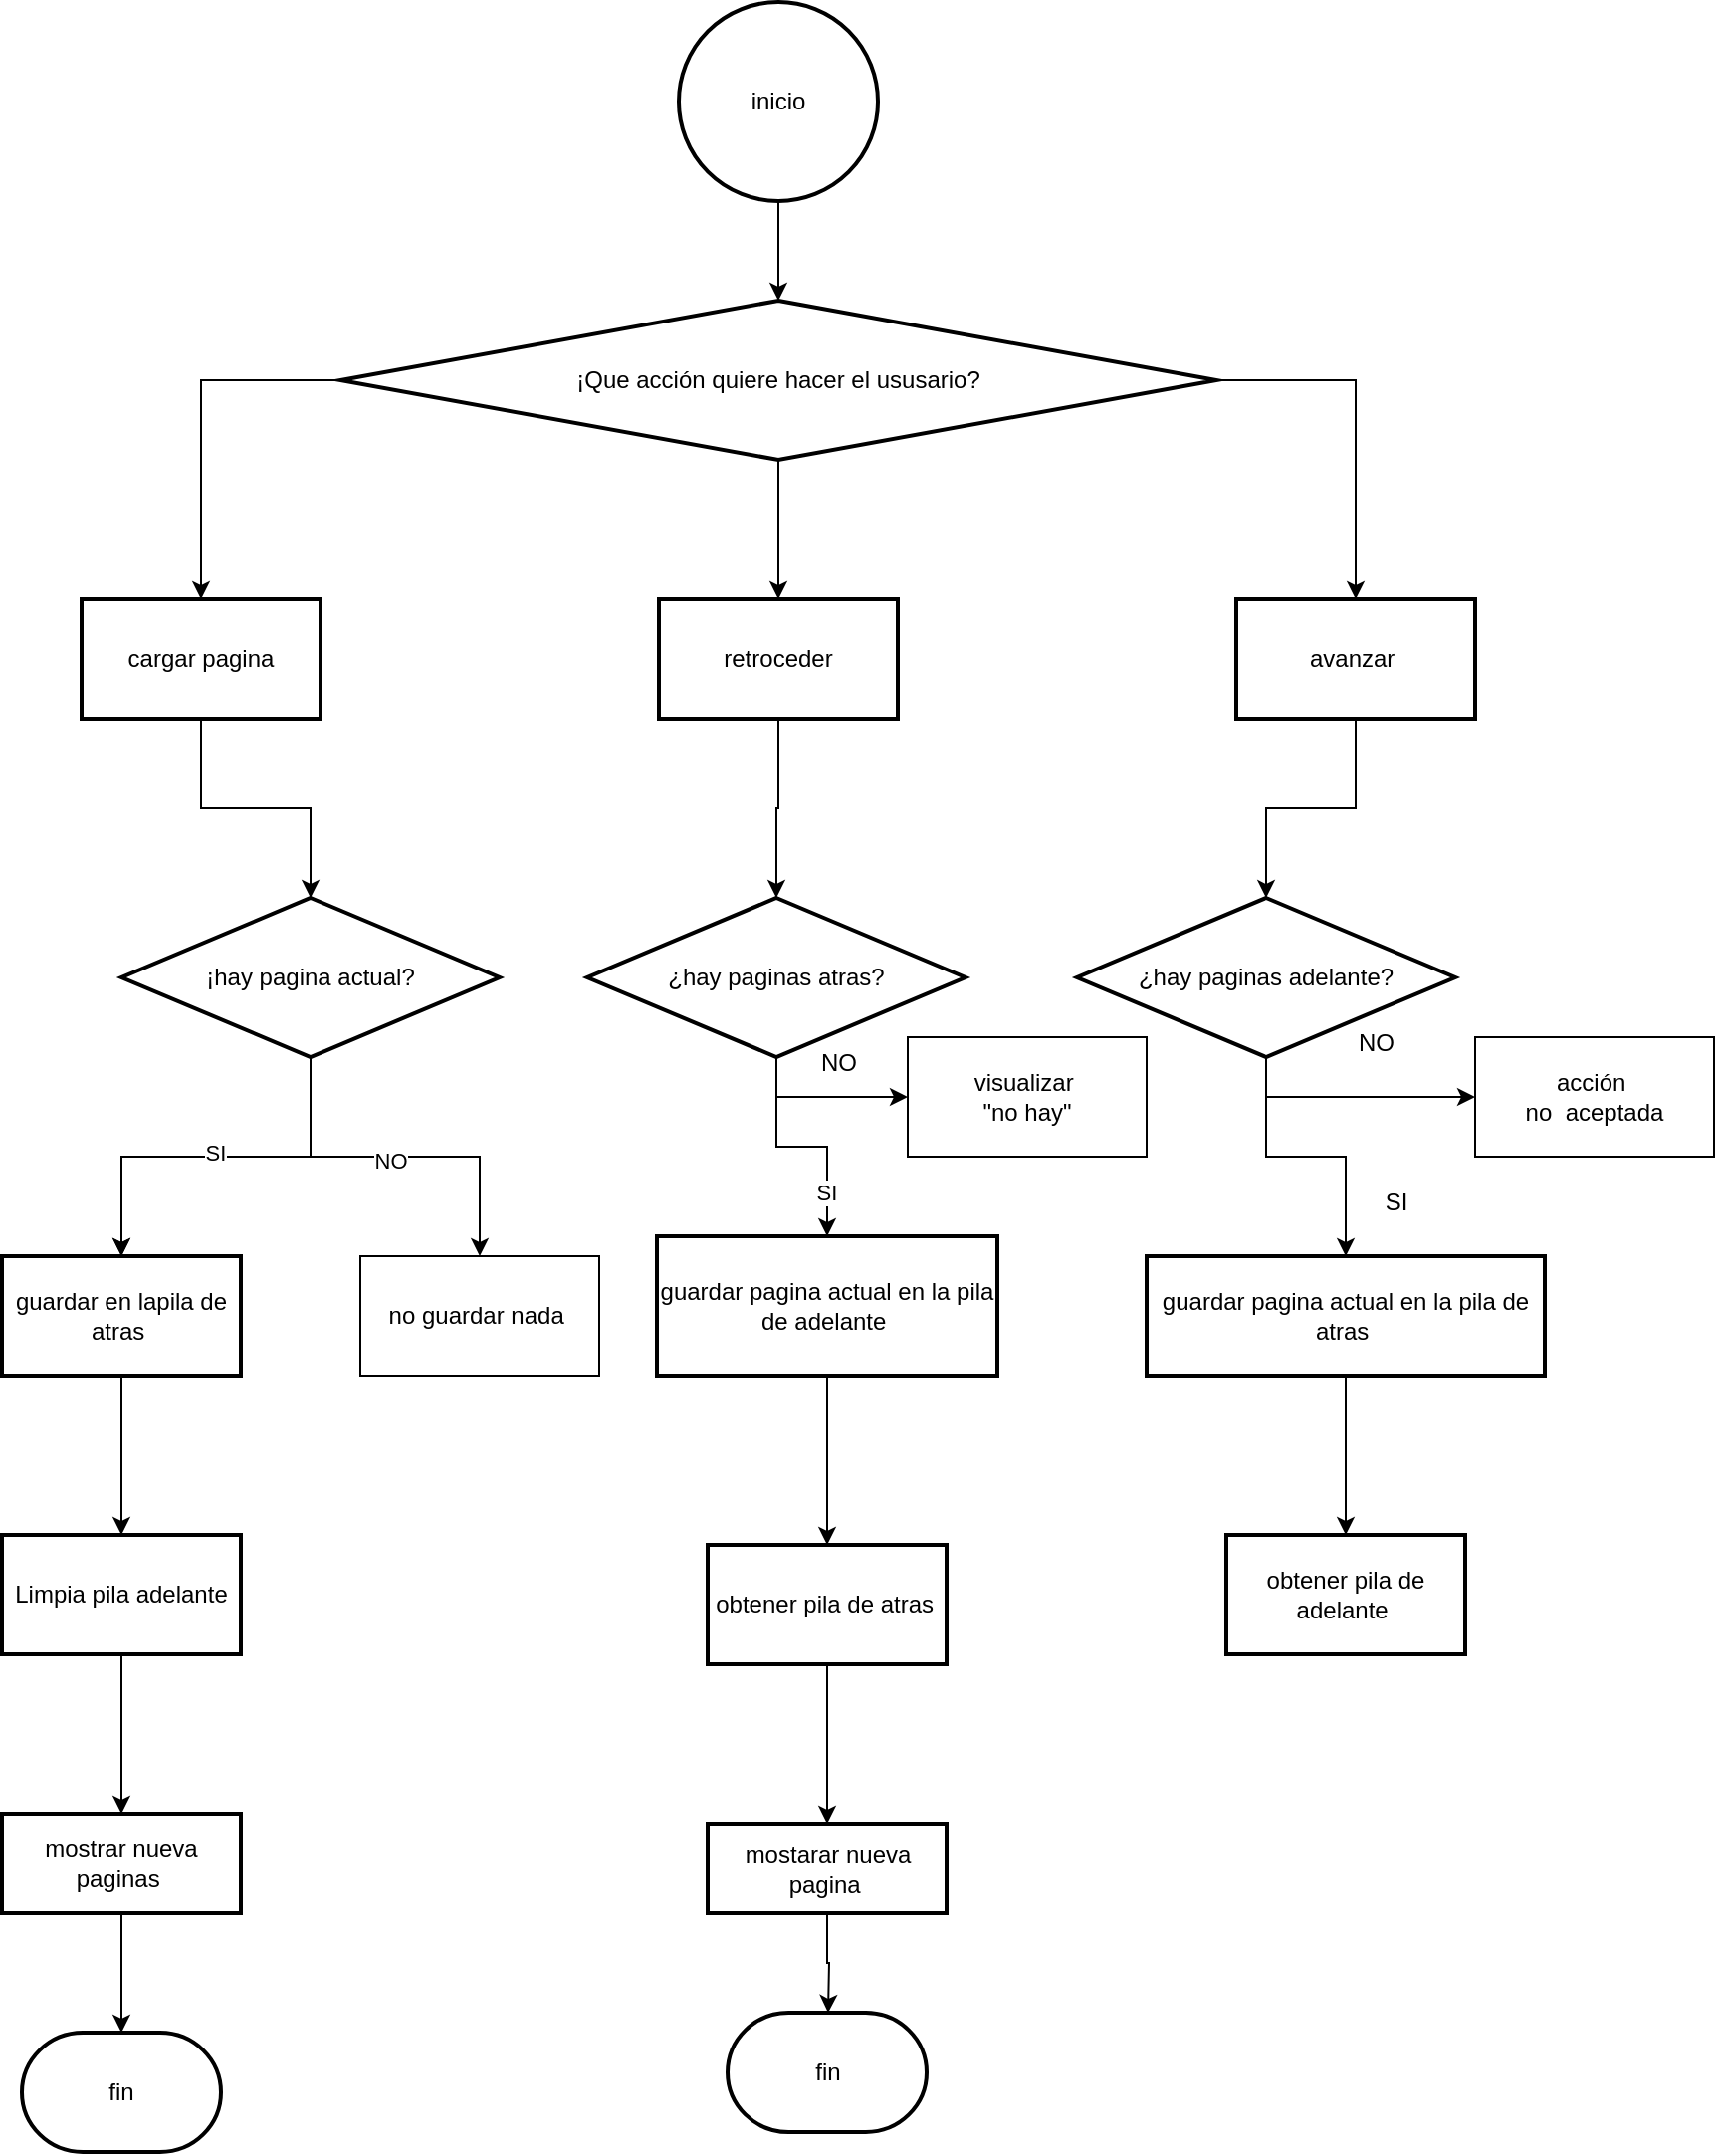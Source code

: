 <mxfile version="28.0.7">
  <diagram name="Navegación Web" id="BIPMMsv8EeulKKkKwsL0">
    <mxGraphModel dx="1158" dy="928" grid="1" gridSize="10" guides="1" tooltips="1" connect="1" arrows="1" fold="1" page="1" pageScale="1" pageWidth="827" pageHeight="1169" math="0" shadow="0">
      <root>
        <mxCell id="0" />
        <mxCell id="1" parent="0" />
        <mxCell id="rAgP8tMJE8_hUWwcrC2L-54" value="" style="edgeStyle=orthogonalEdgeStyle;rounded=0;orthogonalLoop=1;jettySize=auto;html=1;" edge="1" parent="1" source="rAgP8tMJE8_hUWwcrC2L-52" target="rAgP8tMJE8_hUWwcrC2L-53">
          <mxGeometry relative="1" as="geometry" />
        </mxCell>
        <mxCell id="rAgP8tMJE8_hUWwcrC2L-52" value="inicio" style="strokeWidth=2;html=1;shape=mxgraph.flowchart.start_2;whiteSpace=wrap;" vertex="1" parent="1">
          <mxGeometry x="370" y="20" width="100" height="100" as="geometry" />
        </mxCell>
        <mxCell id="rAgP8tMJE8_hUWwcrC2L-56" value="" style="edgeStyle=orthogonalEdgeStyle;rounded=0;orthogonalLoop=1;jettySize=auto;html=1;" edge="1" parent="1" source="rAgP8tMJE8_hUWwcrC2L-53" target="rAgP8tMJE8_hUWwcrC2L-55">
          <mxGeometry relative="1" as="geometry" />
        </mxCell>
        <mxCell id="rAgP8tMJE8_hUWwcrC2L-58" value="" style="edgeStyle=orthogonalEdgeStyle;rounded=0;orthogonalLoop=1;jettySize=auto;html=1;" edge="1" parent="1" source="rAgP8tMJE8_hUWwcrC2L-53" target="rAgP8tMJE8_hUWwcrC2L-57">
          <mxGeometry relative="1" as="geometry" />
        </mxCell>
        <mxCell id="rAgP8tMJE8_hUWwcrC2L-60" value="" style="edgeStyle=orthogonalEdgeStyle;rounded=0;orthogonalLoop=1;jettySize=auto;html=1;" edge="1" parent="1" source="rAgP8tMJE8_hUWwcrC2L-53" target="rAgP8tMJE8_hUWwcrC2L-59">
          <mxGeometry relative="1" as="geometry" />
        </mxCell>
        <mxCell id="rAgP8tMJE8_hUWwcrC2L-53" value="¡Que acción quiere hacer el ususario?" style="rhombus;whiteSpace=wrap;html=1;strokeWidth=2;" vertex="1" parent="1">
          <mxGeometry x="200" y="170" width="440" height="80" as="geometry" />
        </mxCell>
        <mxCell id="rAgP8tMJE8_hUWwcrC2L-66" value="" style="edgeStyle=orthogonalEdgeStyle;rounded=0;orthogonalLoop=1;jettySize=auto;html=1;" edge="1" parent="1" source="rAgP8tMJE8_hUWwcrC2L-55" target="rAgP8tMJE8_hUWwcrC2L-65">
          <mxGeometry relative="1" as="geometry" />
        </mxCell>
        <mxCell id="rAgP8tMJE8_hUWwcrC2L-55" value="retroceder" style="whiteSpace=wrap;html=1;strokeWidth=2;" vertex="1" parent="1">
          <mxGeometry x="360" y="320" width="120" height="60" as="geometry" />
        </mxCell>
        <mxCell id="rAgP8tMJE8_hUWwcrC2L-68" value="" style="edgeStyle=orthogonalEdgeStyle;rounded=0;orthogonalLoop=1;jettySize=auto;html=1;" edge="1" parent="1" source="rAgP8tMJE8_hUWwcrC2L-57" target="rAgP8tMJE8_hUWwcrC2L-67">
          <mxGeometry relative="1" as="geometry" />
        </mxCell>
        <mxCell id="rAgP8tMJE8_hUWwcrC2L-57" value="avanzar&amp;nbsp;" style="whiteSpace=wrap;html=1;strokeWidth=2;" vertex="1" parent="1">
          <mxGeometry x="650" y="320" width="120" height="60" as="geometry" />
        </mxCell>
        <mxCell id="rAgP8tMJE8_hUWwcrC2L-64" value="" style="edgeStyle=orthogonalEdgeStyle;rounded=0;orthogonalLoop=1;jettySize=auto;html=1;" edge="1" parent="1" source="rAgP8tMJE8_hUWwcrC2L-59" target="rAgP8tMJE8_hUWwcrC2L-63">
          <mxGeometry relative="1" as="geometry" />
        </mxCell>
        <mxCell id="rAgP8tMJE8_hUWwcrC2L-59" value="cargar pagina" style="whiteSpace=wrap;html=1;strokeWidth=2;" vertex="1" parent="1">
          <mxGeometry x="70" y="320" width="120" height="60" as="geometry" />
        </mxCell>
        <mxCell id="rAgP8tMJE8_hUWwcrC2L-73" value="" style="edgeStyle=orthogonalEdgeStyle;rounded=0;orthogonalLoop=1;jettySize=auto;html=1;" edge="1" parent="1" source="rAgP8tMJE8_hUWwcrC2L-63" target="rAgP8tMJE8_hUWwcrC2L-72">
          <mxGeometry relative="1" as="geometry" />
        </mxCell>
        <mxCell id="rAgP8tMJE8_hUWwcrC2L-74" value="" style="edgeStyle=orthogonalEdgeStyle;rounded=0;orthogonalLoop=1;jettySize=auto;html=1;" edge="1" parent="1" source="rAgP8tMJE8_hUWwcrC2L-63" target="rAgP8tMJE8_hUWwcrC2L-72">
          <mxGeometry relative="1" as="geometry" />
        </mxCell>
        <mxCell id="rAgP8tMJE8_hUWwcrC2L-83" value="SI" style="edgeLabel;html=1;align=center;verticalAlign=middle;resizable=0;points=[];" vertex="1" connectable="0" parent="rAgP8tMJE8_hUWwcrC2L-74">
          <mxGeometry x="0.015" y="-2" relative="1" as="geometry">
            <mxPoint x="1" as="offset" />
          </mxGeometry>
        </mxCell>
        <mxCell id="rAgP8tMJE8_hUWwcrC2L-81" style="edgeStyle=orthogonalEdgeStyle;rounded=0;orthogonalLoop=1;jettySize=auto;html=1;entryX=0.5;entryY=0;entryDx=0;entryDy=0;" edge="1" parent="1" source="rAgP8tMJE8_hUWwcrC2L-63" target="rAgP8tMJE8_hUWwcrC2L-77">
          <mxGeometry relative="1" as="geometry" />
        </mxCell>
        <mxCell id="rAgP8tMJE8_hUWwcrC2L-84" value="NO" style="edgeLabel;html=1;align=center;verticalAlign=middle;resizable=0;points=[];" vertex="1" connectable="0" parent="rAgP8tMJE8_hUWwcrC2L-81">
          <mxGeometry x="-0.016" y="-2" relative="1" as="geometry">
            <mxPoint x="-1" as="offset" />
          </mxGeometry>
        </mxCell>
        <mxCell id="rAgP8tMJE8_hUWwcrC2L-63" value="¡hay pagina actual?" style="rhombus;whiteSpace=wrap;html=1;strokeWidth=2;" vertex="1" parent="1">
          <mxGeometry x="90" y="470" width="190" height="80" as="geometry" />
        </mxCell>
        <mxCell id="rAgP8tMJE8_hUWwcrC2L-90" value="" style="edgeStyle=orthogonalEdgeStyle;rounded=0;orthogonalLoop=1;jettySize=auto;html=1;" edge="1" parent="1" source="rAgP8tMJE8_hUWwcrC2L-65" target="rAgP8tMJE8_hUWwcrC2L-89">
          <mxGeometry relative="1" as="geometry" />
        </mxCell>
        <mxCell id="rAgP8tMJE8_hUWwcrC2L-101" value="SI" style="edgeLabel;html=1;align=center;verticalAlign=middle;resizable=0;points=[];" vertex="1" connectable="0" parent="rAgP8tMJE8_hUWwcrC2L-90">
          <mxGeometry x="0.619" y="-1" relative="1" as="geometry">
            <mxPoint as="offset" />
          </mxGeometry>
        </mxCell>
        <mxCell id="rAgP8tMJE8_hUWwcrC2L-100" style="edgeStyle=orthogonalEdgeStyle;rounded=0;orthogonalLoop=1;jettySize=auto;html=1;exitX=0.5;exitY=1;exitDx=0;exitDy=0;entryX=0;entryY=0.5;entryDx=0;entryDy=0;" edge="1" parent="1" source="rAgP8tMJE8_hUWwcrC2L-65" target="rAgP8tMJE8_hUWwcrC2L-97">
          <mxGeometry relative="1" as="geometry" />
        </mxCell>
        <mxCell id="rAgP8tMJE8_hUWwcrC2L-65" value="¿hay paginas atras?" style="rhombus;whiteSpace=wrap;html=1;strokeWidth=2;" vertex="1" parent="1">
          <mxGeometry x="324" y="470" width="190" height="80" as="geometry" />
        </mxCell>
        <mxCell id="rAgP8tMJE8_hUWwcrC2L-96" value="" style="edgeStyle=orthogonalEdgeStyle;rounded=0;orthogonalLoop=1;jettySize=auto;html=1;" edge="1" parent="1" source="rAgP8tMJE8_hUWwcrC2L-67" target="rAgP8tMJE8_hUWwcrC2L-95">
          <mxGeometry relative="1" as="geometry" />
        </mxCell>
        <mxCell id="rAgP8tMJE8_hUWwcrC2L-106" style="edgeStyle=orthogonalEdgeStyle;rounded=0;orthogonalLoop=1;jettySize=auto;html=1;exitX=0.5;exitY=1;exitDx=0;exitDy=0;entryX=0;entryY=0.5;entryDx=0;entryDy=0;" edge="1" parent="1" source="rAgP8tMJE8_hUWwcrC2L-67" target="rAgP8tMJE8_hUWwcrC2L-105">
          <mxGeometry relative="1" as="geometry" />
        </mxCell>
        <mxCell id="rAgP8tMJE8_hUWwcrC2L-67" value="¿hay paginas adelante?" style="rhombus;whiteSpace=wrap;html=1;strokeWidth=2;" vertex="1" parent="1">
          <mxGeometry x="570" y="470" width="190" height="80" as="geometry" />
        </mxCell>
        <mxCell id="rAgP8tMJE8_hUWwcrC2L-86" value="" style="edgeStyle=orthogonalEdgeStyle;rounded=0;orthogonalLoop=1;jettySize=auto;html=1;" edge="1" parent="1" source="rAgP8tMJE8_hUWwcrC2L-72" target="rAgP8tMJE8_hUWwcrC2L-85">
          <mxGeometry relative="1" as="geometry" />
        </mxCell>
        <mxCell id="rAgP8tMJE8_hUWwcrC2L-72" value="guardar en lapila de atras&amp;nbsp;" style="whiteSpace=wrap;html=1;strokeWidth=2;" vertex="1" parent="1">
          <mxGeometry x="30" y="650" width="120" height="60" as="geometry" />
        </mxCell>
        <mxCell id="rAgP8tMJE8_hUWwcrC2L-77" value="no guardar nada&amp;nbsp;" style="rounded=0;whiteSpace=wrap;html=1;" vertex="1" parent="1">
          <mxGeometry x="210" y="650" width="120" height="60" as="geometry" />
        </mxCell>
        <mxCell id="rAgP8tMJE8_hUWwcrC2L-88" value="" style="edgeStyle=orthogonalEdgeStyle;rounded=0;orthogonalLoop=1;jettySize=auto;html=1;" edge="1" parent="1" source="rAgP8tMJE8_hUWwcrC2L-85" target="rAgP8tMJE8_hUWwcrC2L-87">
          <mxGeometry relative="1" as="geometry" />
        </mxCell>
        <mxCell id="rAgP8tMJE8_hUWwcrC2L-85" value="Limpia pila adelante" style="whiteSpace=wrap;html=1;strokeWidth=2;" vertex="1" parent="1">
          <mxGeometry x="30" y="790" width="120" height="60" as="geometry" />
        </mxCell>
        <mxCell id="rAgP8tMJE8_hUWwcrC2L-87" value="mostrar nueva paginas&amp;nbsp;" style="whiteSpace=wrap;html=1;strokeWidth=2;" vertex="1" parent="1">
          <mxGeometry x="30" y="930" width="120" height="50" as="geometry" />
        </mxCell>
        <mxCell id="rAgP8tMJE8_hUWwcrC2L-92" value="" style="edgeStyle=orthogonalEdgeStyle;rounded=0;orthogonalLoop=1;jettySize=auto;html=1;" edge="1" parent="1" source="rAgP8tMJE8_hUWwcrC2L-89" target="rAgP8tMJE8_hUWwcrC2L-91">
          <mxGeometry relative="1" as="geometry" />
        </mxCell>
        <mxCell id="rAgP8tMJE8_hUWwcrC2L-89" value="guardar pagina actual en la pila de adelante&amp;nbsp;" style="whiteSpace=wrap;html=1;strokeWidth=2;" vertex="1" parent="1">
          <mxGeometry x="359" y="640" width="171" height="70" as="geometry" />
        </mxCell>
        <mxCell id="rAgP8tMJE8_hUWwcrC2L-94" value="" style="edgeStyle=orthogonalEdgeStyle;rounded=0;orthogonalLoop=1;jettySize=auto;html=1;" edge="1" parent="1" source="rAgP8tMJE8_hUWwcrC2L-91" target="rAgP8tMJE8_hUWwcrC2L-93">
          <mxGeometry relative="1" as="geometry" />
        </mxCell>
        <mxCell id="rAgP8tMJE8_hUWwcrC2L-91" value="obtener pila de atras&amp;nbsp;" style="whiteSpace=wrap;html=1;strokeWidth=2;" vertex="1" parent="1">
          <mxGeometry x="384.5" y="795" width="120" height="60" as="geometry" />
        </mxCell>
        <mxCell id="rAgP8tMJE8_hUWwcrC2L-93" value="mostarar nueva pagina&amp;nbsp;" style="whiteSpace=wrap;html=1;strokeWidth=2;" vertex="1" parent="1">
          <mxGeometry x="384.5" y="935" width="120" height="45" as="geometry" />
        </mxCell>
        <mxCell id="rAgP8tMJE8_hUWwcrC2L-104" value="" style="edgeStyle=orthogonalEdgeStyle;rounded=0;orthogonalLoop=1;jettySize=auto;html=1;" edge="1" parent="1" source="rAgP8tMJE8_hUWwcrC2L-95" target="rAgP8tMJE8_hUWwcrC2L-103">
          <mxGeometry relative="1" as="geometry" />
        </mxCell>
        <mxCell id="rAgP8tMJE8_hUWwcrC2L-95" value="guardar pagina actual en la pila de atras&amp;nbsp;" style="whiteSpace=wrap;html=1;strokeWidth=2;" vertex="1" parent="1">
          <mxGeometry x="605" y="650" width="200" height="60" as="geometry" />
        </mxCell>
        <mxCell id="rAgP8tMJE8_hUWwcrC2L-97" value="visualizar&amp;nbsp;&lt;div&gt;&quot;no hay&quot;&lt;/div&gt;" style="rounded=0;whiteSpace=wrap;html=1;" vertex="1" parent="1">
          <mxGeometry x="485" y="540" width="120" height="60" as="geometry" />
        </mxCell>
        <mxCell id="rAgP8tMJE8_hUWwcrC2L-98" style="edgeStyle=orthogonalEdgeStyle;rounded=0;orthogonalLoop=1;jettySize=auto;html=1;exitX=0.5;exitY=1;exitDx=0;exitDy=0;" edge="1" parent="1" source="rAgP8tMJE8_hUWwcrC2L-65" target="rAgP8tMJE8_hUWwcrC2L-65">
          <mxGeometry relative="1" as="geometry" />
        </mxCell>
        <mxCell id="rAgP8tMJE8_hUWwcrC2L-102" value="NO" style="text;html=1;align=center;verticalAlign=middle;resizable=0;points=[];autosize=1;strokeColor=none;fillColor=none;" vertex="1" parent="1">
          <mxGeometry x="430" y="538" width="40" height="30" as="geometry" />
        </mxCell>
        <mxCell id="rAgP8tMJE8_hUWwcrC2L-103" value="obtener pila de adelante&amp;nbsp;" style="whiteSpace=wrap;html=1;strokeWidth=2;" vertex="1" parent="1">
          <mxGeometry x="645" y="790" width="120" height="60" as="geometry" />
        </mxCell>
        <mxCell id="rAgP8tMJE8_hUWwcrC2L-105" value="acción&amp;nbsp;&lt;div&gt;no&amp;nbsp; aceptada&lt;/div&gt;" style="rounded=0;whiteSpace=wrap;html=1;" vertex="1" parent="1">
          <mxGeometry x="770" y="540" width="120" height="60" as="geometry" />
        </mxCell>
        <mxCell id="rAgP8tMJE8_hUWwcrC2L-107" value="NO" style="text;html=1;align=center;verticalAlign=middle;resizable=0;points=[];autosize=1;strokeColor=none;fillColor=none;" vertex="1" parent="1">
          <mxGeometry x="700" y="528" width="40" height="30" as="geometry" />
        </mxCell>
        <mxCell id="rAgP8tMJE8_hUWwcrC2L-108" value="SI" style="text;html=1;align=center;verticalAlign=middle;resizable=0;points=[];autosize=1;strokeColor=none;fillColor=none;" vertex="1" parent="1">
          <mxGeometry x="715" y="608" width="30" height="30" as="geometry" />
        </mxCell>
        <mxCell id="rAgP8tMJE8_hUWwcrC2L-109" value="fin" style="strokeWidth=2;html=1;shape=mxgraph.flowchart.terminator;whiteSpace=wrap;" vertex="1" parent="1">
          <mxGeometry x="40" y="1040" width="100" height="60" as="geometry" />
        </mxCell>
        <mxCell id="rAgP8tMJE8_hUWwcrC2L-110" style="edgeStyle=orthogonalEdgeStyle;rounded=0;orthogonalLoop=1;jettySize=auto;html=1;entryX=0.5;entryY=0;entryDx=0;entryDy=0;entryPerimeter=0;" edge="1" parent="1" source="rAgP8tMJE8_hUWwcrC2L-87" target="rAgP8tMJE8_hUWwcrC2L-109">
          <mxGeometry relative="1" as="geometry" />
        </mxCell>
        <mxCell id="rAgP8tMJE8_hUWwcrC2L-111" value="fin" style="strokeWidth=2;html=1;shape=mxgraph.flowchart.terminator;whiteSpace=wrap;" vertex="1" parent="1">
          <mxGeometry x="394.5" y="1030" width="100" height="60" as="geometry" />
        </mxCell>
        <mxCell id="rAgP8tMJE8_hUWwcrC2L-112" style="edgeStyle=orthogonalEdgeStyle;rounded=0;orthogonalLoop=1;jettySize=auto;html=1;" edge="1" parent="1" source="rAgP8tMJE8_hUWwcrC2L-93">
          <mxGeometry relative="1" as="geometry">
            <mxPoint x="445" y="1030" as="targetPoint" />
          </mxGeometry>
        </mxCell>
      </root>
    </mxGraphModel>
  </diagram>
</mxfile>
